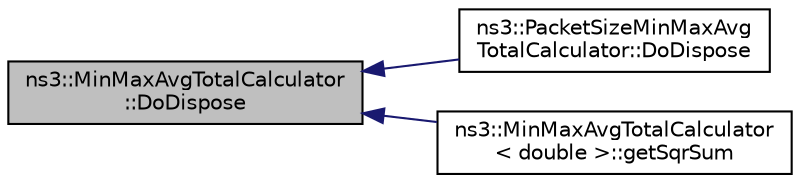 digraph "ns3::MinMaxAvgTotalCalculator::DoDispose"
{
  edge [fontname="Helvetica",fontsize="10",labelfontname="Helvetica",labelfontsize="10"];
  node [fontname="Helvetica",fontsize="10",shape=record];
  rankdir="LR";
  Node1 [label="ns3::MinMaxAvgTotalCalculator\l::DoDispose",height=0.2,width=0.4,color="black", fillcolor="grey75", style="filled", fontcolor="black"];
  Node1 -> Node2 [dir="back",color="midnightblue",fontsize="10",style="solid"];
  Node2 [label="ns3::PacketSizeMinMaxAvg\lTotalCalculator::DoDispose",height=0.2,width=0.4,color="black", fillcolor="white", style="filled",URL="$d0/d57/classns3_1_1PacketSizeMinMaxAvgTotalCalculator.html#aec8d536ca8f1e1b1f40415a7b0bf950b"];
  Node1 -> Node3 [dir="back",color="midnightblue",fontsize="10",style="solid"];
  Node3 [label="ns3::MinMaxAvgTotalCalculator\l\< double \>::getSqrSum",height=0.2,width=0.4,color="black", fillcolor="white", style="filled",URL="$d0/dcd/classns3_1_1MinMaxAvgTotalCalculator.html#a5f7ce191a74642f91590ede3c5c0315a"];
}
